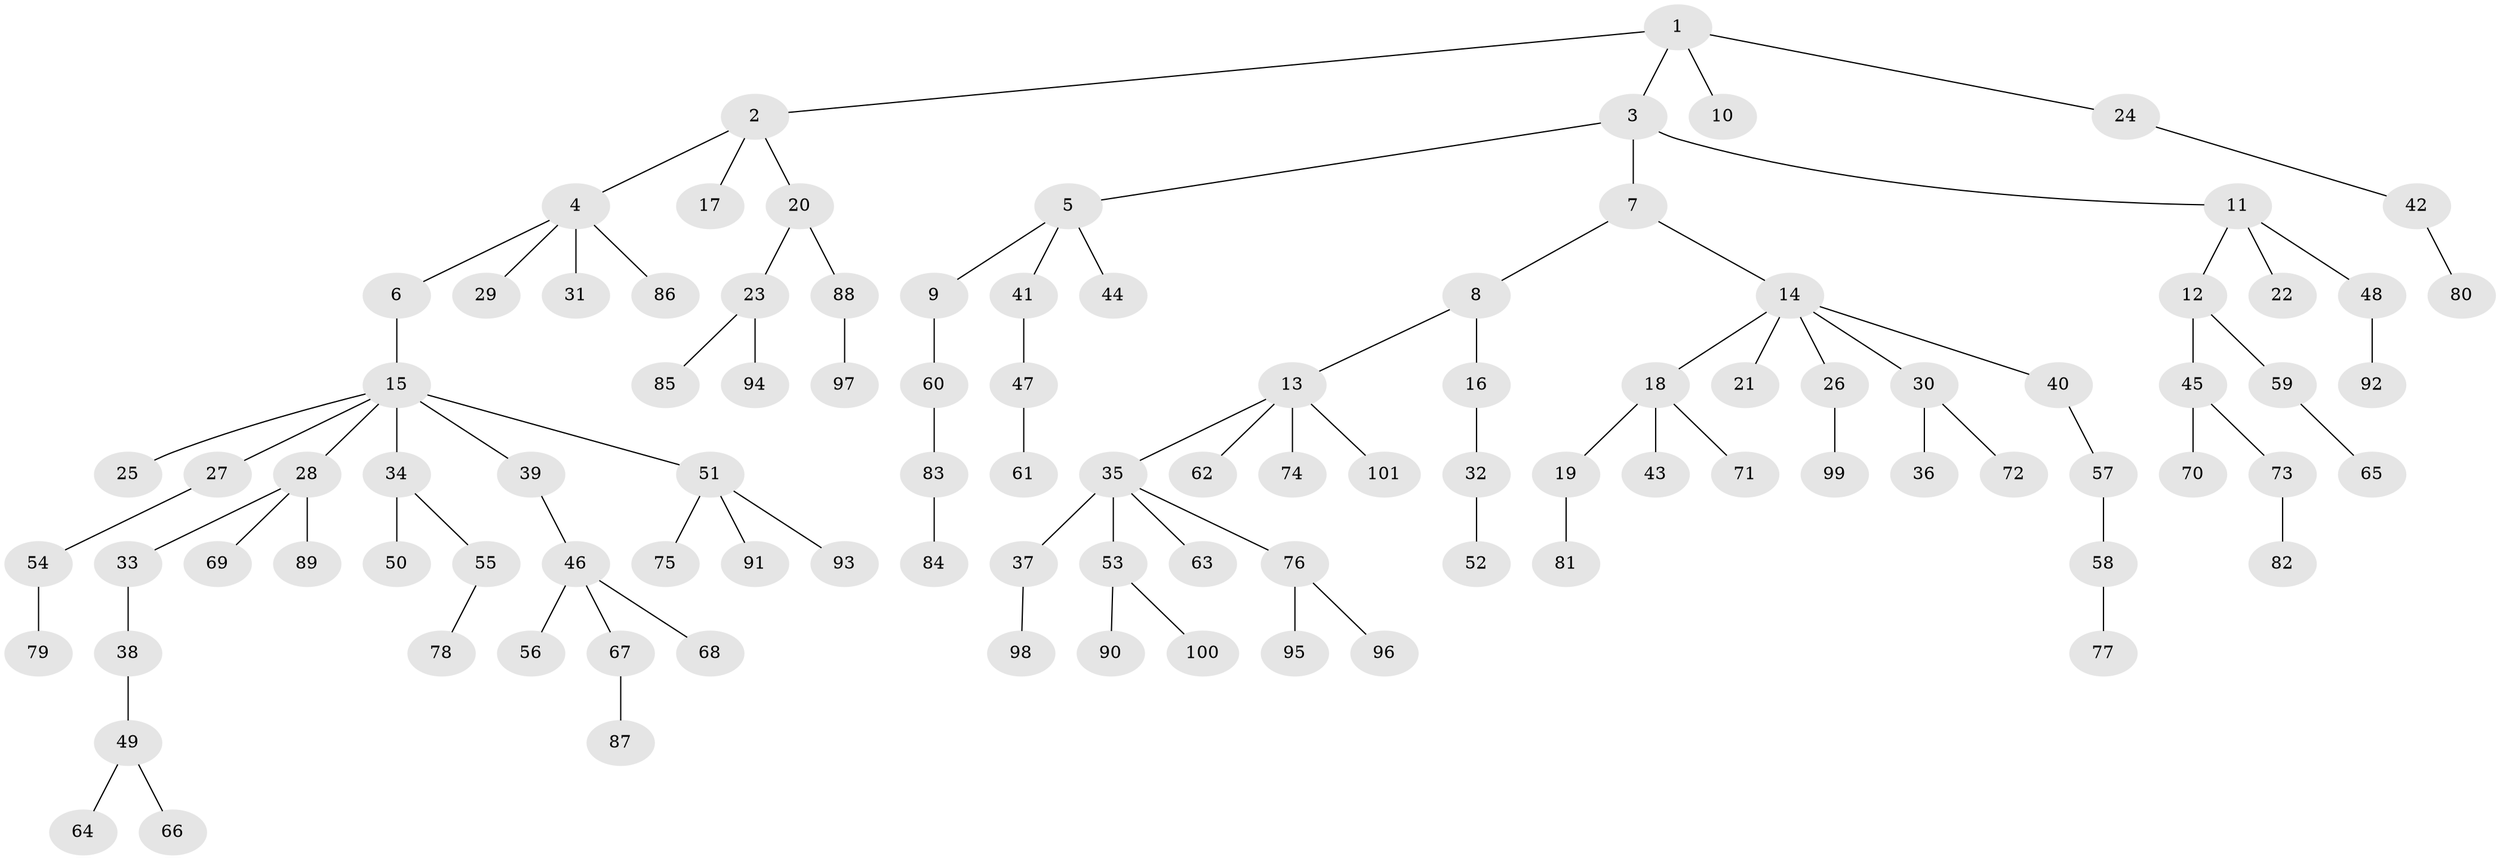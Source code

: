// coarse degree distribution, {3: 0.13725490196078433, 5: 0.0392156862745098, 2: 0.37254901960784315, 6: 0.0196078431372549, 1: 0.4117647058823529, 4: 0.0196078431372549}
// Generated by graph-tools (version 1.1) at 2025/51/03/04/25 22:51:46]
// undirected, 101 vertices, 100 edges
graph export_dot {
  node [color=gray90,style=filled];
  1;
  2;
  3;
  4;
  5;
  6;
  7;
  8;
  9;
  10;
  11;
  12;
  13;
  14;
  15;
  16;
  17;
  18;
  19;
  20;
  21;
  22;
  23;
  24;
  25;
  26;
  27;
  28;
  29;
  30;
  31;
  32;
  33;
  34;
  35;
  36;
  37;
  38;
  39;
  40;
  41;
  42;
  43;
  44;
  45;
  46;
  47;
  48;
  49;
  50;
  51;
  52;
  53;
  54;
  55;
  56;
  57;
  58;
  59;
  60;
  61;
  62;
  63;
  64;
  65;
  66;
  67;
  68;
  69;
  70;
  71;
  72;
  73;
  74;
  75;
  76;
  77;
  78;
  79;
  80;
  81;
  82;
  83;
  84;
  85;
  86;
  87;
  88;
  89;
  90;
  91;
  92;
  93;
  94;
  95;
  96;
  97;
  98;
  99;
  100;
  101;
  1 -- 2;
  1 -- 3;
  1 -- 10;
  1 -- 24;
  2 -- 4;
  2 -- 17;
  2 -- 20;
  3 -- 5;
  3 -- 7;
  3 -- 11;
  4 -- 6;
  4 -- 29;
  4 -- 31;
  4 -- 86;
  5 -- 9;
  5 -- 41;
  5 -- 44;
  6 -- 15;
  7 -- 8;
  7 -- 14;
  8 -- 13;
  8 -- 16;
  9 -- 60;
  11 -- 12;
  11 -- 22;
  11 -- 48;
  12 -- 45;
  12 -- 59;
  13 -- 35;
  13 -- 62;
  13 -- 74;
  13 -- 101;
  14 -- 18;
  14 -- 21;
  14 -- 26;
  14 -- 30;
  14 -- 40;
  15 -- 25;
  15 -- 27;
  15 -- 28;
  15 -- 34;
  15 -- 39;
  15 -- 51;
  16 -- 32;
  18 -- 19;
  18 -- 43;
  18 -- 71;
  19 -- 81;
  20 -- 23;
  20 -- 88;
  23 -- 85;
  23 -- 94;
  24 -- 42;
  26 -- 99;
  27 -- 54;
  28 -- 33;
  28 -- 69;
  28 -- 89;
  30 -- 36;
  30 -- 72;
  32 -- 52;
  33 -- 38;
  34 -- 50;
  34 -- 55;
  35 -- 37;
  35 -- 53;
  35 -- 63;
  35 -- 76;
  37 -- 98;
  38 -- 49;
  39 -- 46;
  40 -- 57;
  41 -- 47;
  42 -- 80;
  45 -- 70;
  45 -- 73;
  46 -- 56;
  46 -- 67;
  46 -- 68;
  47 -- 61;
  48 -- 92;
  49 -- 64;
  49 -- 66;
  51 -- 75;
  51 -- 91;
  51 -- 93;
  53 -- 90;
  53 -- 100;
  54 -- 79;
  55 -- 78;
  57 -- 58;
  58 -- 77;
  59 -- 65;
  60 -- 83;
  67 -- 87;
  73 -- 82;
  76 -- 95;
  76 -- 96;
  83 -- 84;
  88 -- 97;
}
